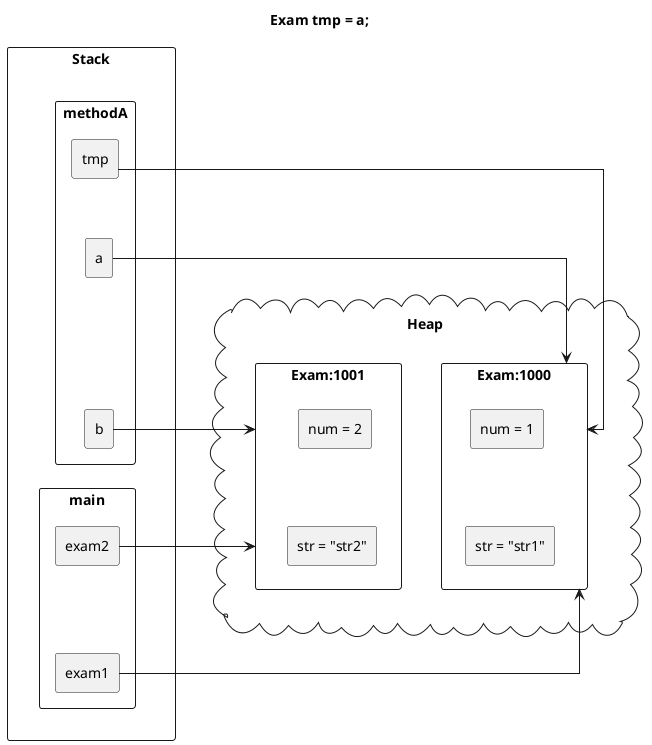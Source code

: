 @startuml
skinparam linetype ortho

title Exam tmp = a;

rectangle "Stack" {
	rectangle "methodA" {
		rectangle "tmp"
		rectangle "a"
		rectangle "b"

		tmp -[hidden]d- a
		a -[hidden]d- b
	}
	rectangle "main" {
		rectangle "exam2"
		rectangle "exam1"

		exam2 -[hidden]d- exam1
	}

	b -[hidden]d- exam2
}

cloud "Heap" {
	rectangle "Exam:1000" as Exam1000 {
		rectangle "num = 1" as num1000
		rectangle "str = "str1"" as str1000
		num1000 -[hidden]d- str1000
	}

	rectangle "Exam:1001" as Exam1001 {
		rectangle "num = 2" as num1001
		rectangle "str = "str2"" as str1001
		num1001 -[hidden]d- str1001
	}

	Exam1000 -[hidden]l- Exam1001
}

Stack -[hidden]r-Heap

exam1 -u-> Exam1000
exam2 -r-> Exam1001
a -u-> Exam1000
b -r-> Exam1001
tmp -u-> Exam1000

@enduml